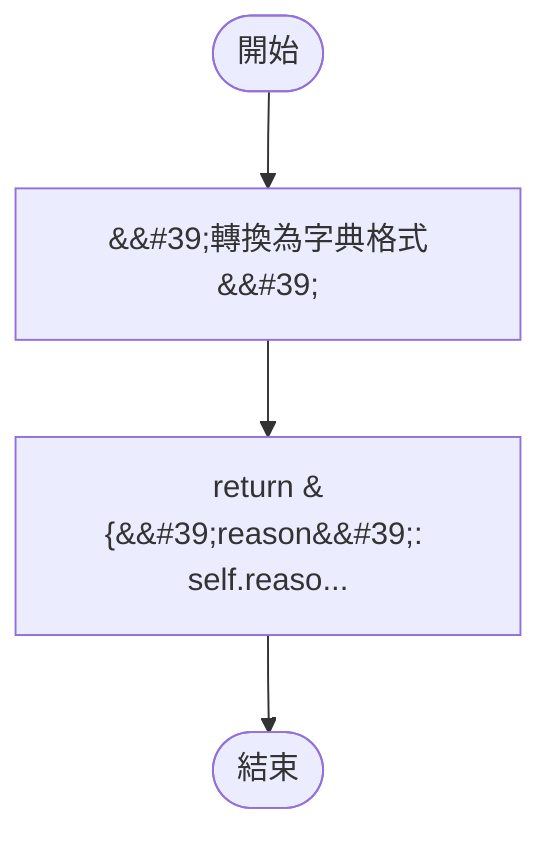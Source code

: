 flowchart TB
    n1([開始])
    n2([結束])
    n3[&amp;&#35;39;轉換為字典格式&amp;&#35;39;]
    n4[return &#123;&amp;&#35;39;reason&amp;&#35;39;: self.reaso...]
    n1 --> n3
    n3 --> n4
    n4 --> n2